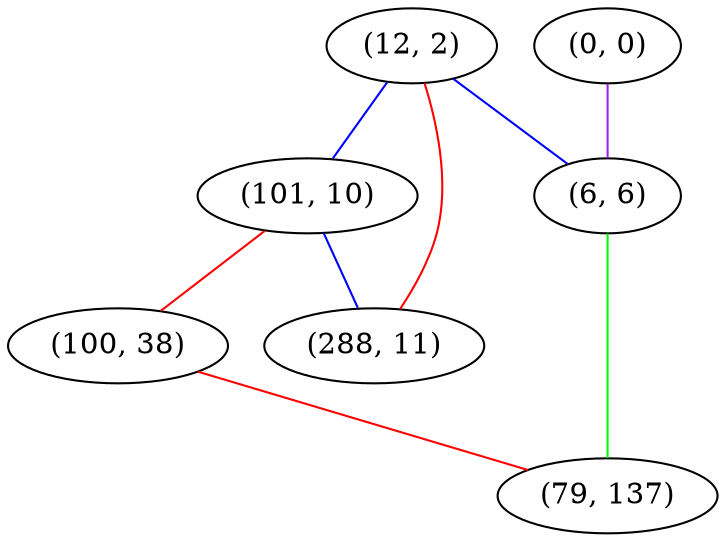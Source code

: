 graph "" {
"(12, 2)";
"(0, 0)";
"(101, 10)";
"(100, 38)";
"(6, 6)";
"(288, 11)";
"(79, 137)";
"(12, 2)" -- "(288, 11)"  [color=red, key=0, weight=1];
"(12, 2)" -- "(101, 10)"  [color=blue, key=0, weight=3];
"(12, 2)" -- "(6, 6)"  [color=blue, key=0, weight=3];
"(0, 0)" -- "(6, 6)"  [color=purple, key=0, weight=4];
"(101, 10)" -- "(288, 11)"  [color=blue, key=0, weight=3];
"(101, 10)" -- "(100, 38)"  [color=red, key=0, weight=1];
"(100, 38)" -- "(79, 137)"  [color=red, key=0, weight=1];
"(6, 6)" -- "(79, 137)"  [color=green, key=0, weight=2];
}
